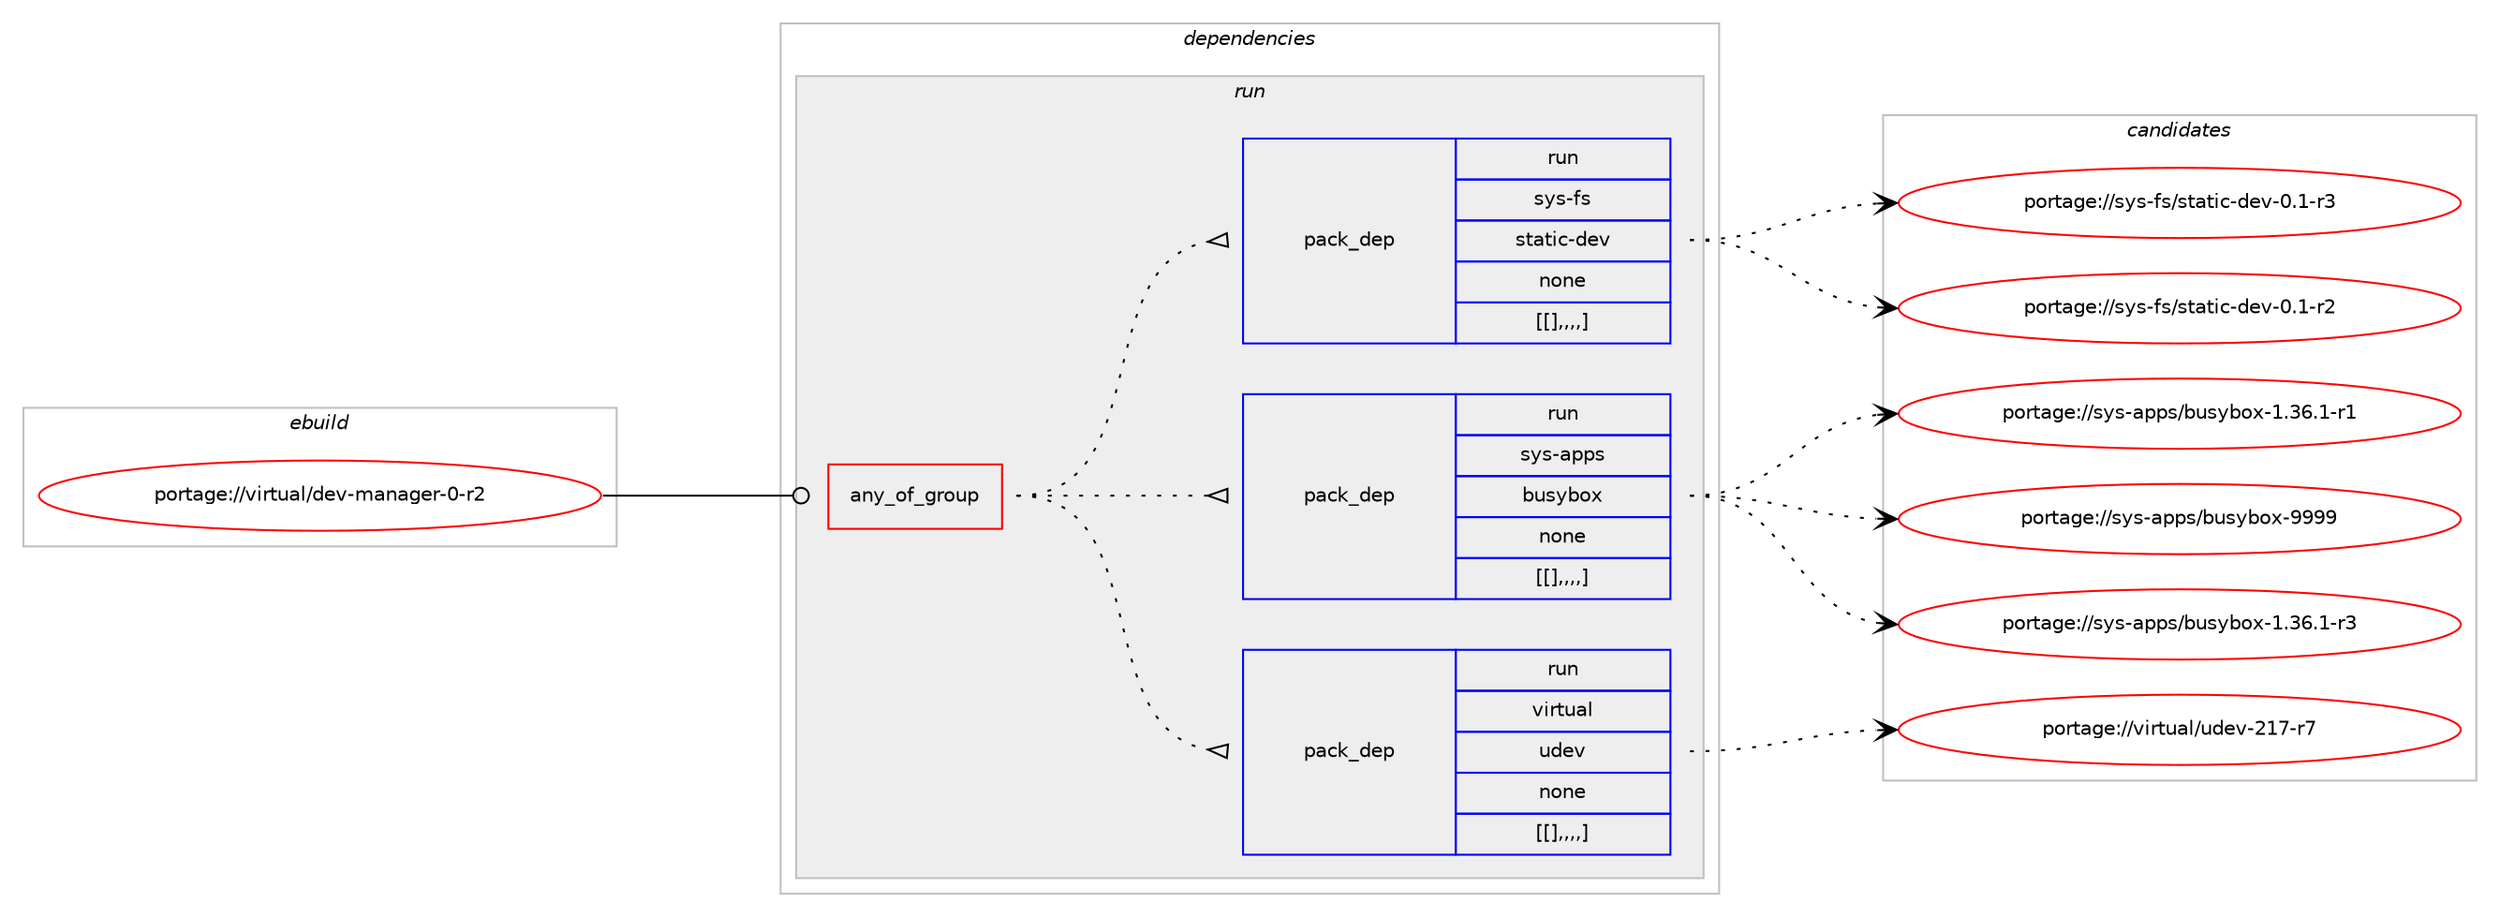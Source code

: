 digraph prolog {

# *************
# Graph options
# *************

newrank=true;
concentrate=true;
compound=true;
graph [rankdir=LR,fontname=Helvetica,fontsize=10,ranksep=1.5];#, ranksep=2.5, nodesep=0.2];
edge  [arrowhead=vee];
node  [fontname=Helvetica,fontsize=10];

# **********
# The ebuild
# **********

subgraph cluster_leftcol {
color=gray;
label=<<i>ebuild</i>>;
id [label="portage://virtual/dev-manager-0-r2", color=red, width=4, href="../virtual/dev-manager-0-r2.svg"];
}

# ****************
# The dependencies
# ****************

subgraph cluster_midcol {
color=gray;
label=<<i>dependencies</i>>;
subgraph cluster_compile {
fillcolor="#eeeeee";
style=filled;
label=<<i>compile</i>>;
}
subgraph cluster_compileandrun {
fillcolor="#eeeeee";
style=filled;
label=<<i>compile and run</i>>;
}
subgraph cluster_run {
fillcolor="#eeeeee";
style=filled;
label=<<i>run</i>>;
subgraph any28 {
dependency1818 [label=<<TABLE BORDER="0" CELLBORDER="1" CELLSPACING="0" CELLPADDING="4"><TR><TD CELLPADDING="10">any_of_group</TD></TR></TABLE>>, shape=none, color=red];subgraph pack1344 {
dependency1819 [label=<<TABLE BORDER="0" CELLBORDER="1" CELLSPACING="0" CELLPADDING="4" WIDTH="220"><TR><TD ROWSPAN="6" CELLPADDING="30">pack_dep</TD></TR><TR><TD WIDTH="110">run</TD></TR><TR><TD>virtual</TD></TR><TR><TD>udev</TD></TR><TR><TD>none</TD></TR><TR><TD>[[],,,,]</TD></TR></TABLE>>, shape=none, color=blue];
}
dependency1818:e -> dependency1819:w [weight=20,style="dotted",arrowhead="oinv"];
subgraph pack1345 {
dependency1820 [label=<<TABLE BORDER="0" CELLBORDER="1" CELLSPACING="0" CELLPADDING="4" WIDTH="220"><TR><TD ROWSPAN="6" CELLPADDING="30">pack_dep</TD></TR><TR><TD WIDTH="110">run</TD></TR><TR><TD>sys-apps</TD></TR><TR><TD>busybox</TD></TR><TR><TD>none</TD></TR><TR><TD>[[],,,,]</TD></TR></TABLE>>, shape=none, color=blue];
}
dependency1818:e -> dependency1820:w [weight=20,style="dotted",arrowhead="oinv"];
subgraph pack1346 {
dependency1821 [label=<<TABLE BORDER="0" CELLBORDER="1" CELLSPACING="0" CELLPADDING="4" WIDTH="220"><TR><TD ROWSPAN="6" CELLPADDING="30">pack_dep</TD></TR><TR><TD WIDTH="110">run</TD></TR><TR><TD>sys-fs</TD></TR><TR><TD>static-dev</TD></TR><TR><TD>none</TD></TR><TR><TD>[[],,,,]</TD></TR></TABLE>>, shape=none, color=blue];
}
dependency1818:e -> dependency1821:w [weight=20,style="dotted",arrowhead="oinv"];
}
id:e -> dependency1818:w [weight=20,style="solid",arrowhead="odot"];
}
}

# **************
# The candidates
# **************

subgraph cluster_choices {
rank=same;
color=gray;
label=<<i>candidates</i>>;

subgraph choice1248 {
color=black;
nodesep=1;
choice1181051141161179710847117100101118455049554511455 [label="portage://virtual/udev-217-r7", color=red, width=4,href="../virtual/udev-217-r7.svg"];
dependency1819:e -> choice1181051141161179710847117100101118455049554511455:w [style=dotted,weight="100"];
}
subgraph choice1251 {
color=black;
nodesep=1;
choice11512111545971121121154798117115121981111204557575757 [label="portage://sys-apps/busybox-9999", color=red, width=4,href="../sys-apps/busybox-9999.svg"];
choice1151211154597112112115479811711512198111120454946515446494511451 [label="portage://sys-apps/busybox-1.36.1-r3", color=red, width=4,href="../sys-apps/busybox-1.36.1-r3.svg"];
choice1151211154597112112115479811711512198111120454946515446494511449 [label="portage://sys-apps/busybox-1.36.1-r1", color=red, width=4,href="../sys-apps/busybox-1.36.1-r1.svg"];
dependency1820:e -> choice11512111545971121121154798117115121981111204557575757:w [style=dotted,weight="100"];
dependency1820:e -> choice1151211154597112112115479811711512198111120454946515446494511451:w [style=dotted,weight="100"];
dependency1820:e -> choice1151211154597112112115479811711512198111120454946515446494511449:w [style=dotted,weight="100"];
}
subgraph choice1258 {
color=black;
nodesep=1;
choice1151211154510211547115116971161059945100101118454846494511451 [label="portage://sys-fs/static-dev-0.1-r3", color=red, width=4,href="../sys-fs/static-dev-0.1-r3.svg"];
choice1151211154510211547115116971161059945100101118454846494511450 [label="portage://sys-fs/static-dev-0.1-r2", color=red, width=4,href="../sys-fs/static-dev-0.1-r2.svg"];
dependency1821:e -> choice1151211154510211547115116971161059945100101118454846494511451:w [style=dotted,weight="100"];
dependency1821:e -> choice1151211154510211547115116971161059945100101118454846494511450:w [style=dotted,weight="100"];
}
}

}
